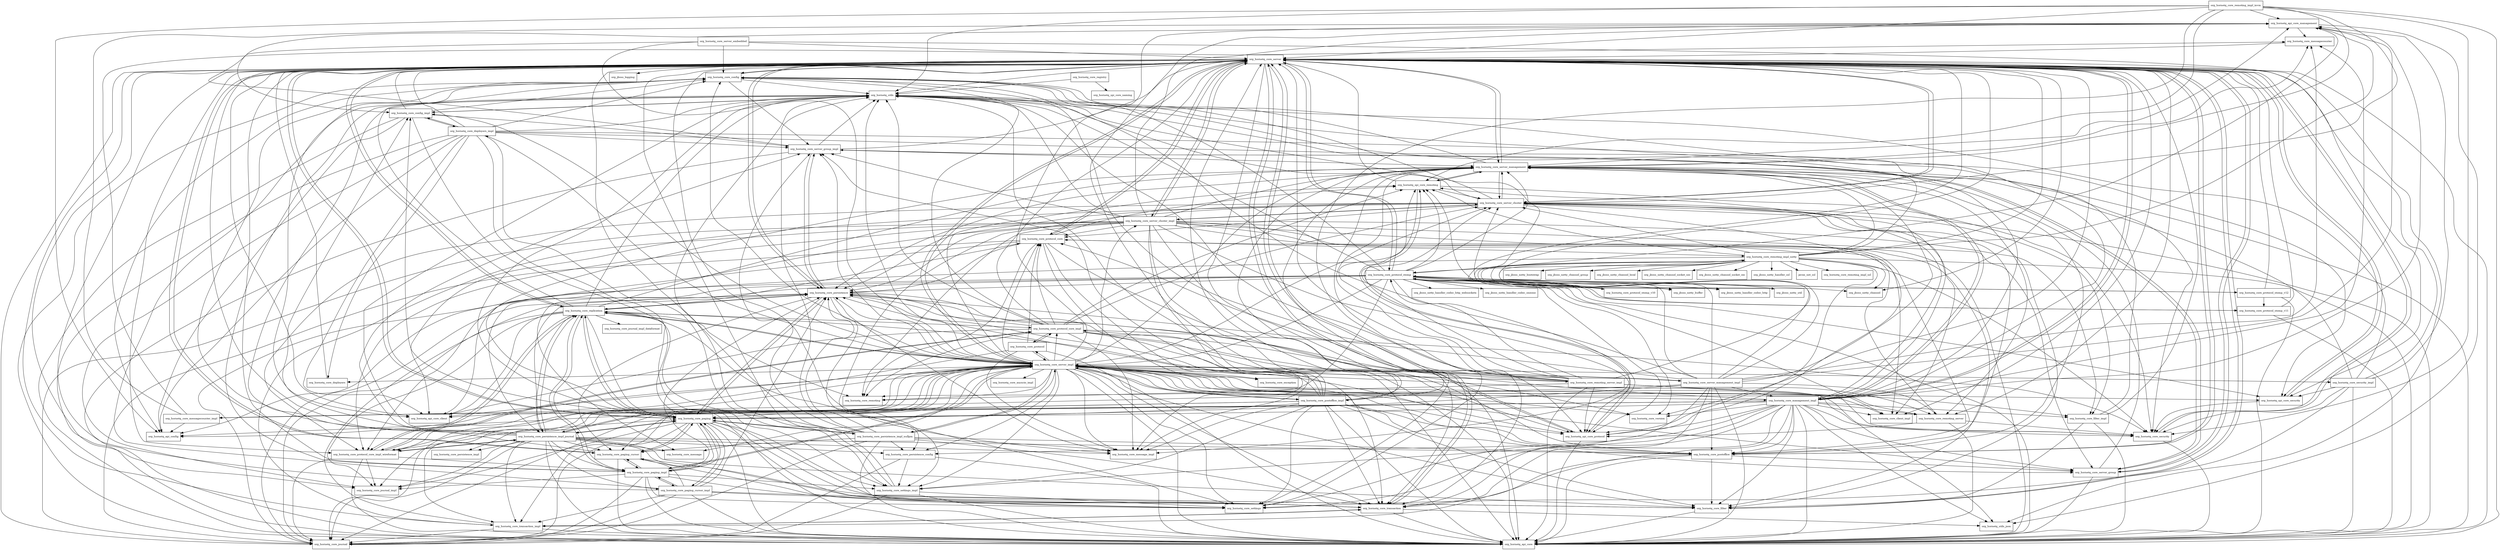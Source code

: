 digraph hornetq_server_2_3_20_Final_redhat_1_package_dependencies {
  node [shape = box, fontsize=10.0];
  org_hornetq_api_core_management -> org_hornetq_core_messagecounter;
  org_hornetq_api_core_management -> org_hornetq_utils_json;
  org_hornetq_core_config -> org_hornetq_api_config;
  org_hornetq_core_config -> org_hornetq_api_core;
  org_hornetq_core_config -> org_hornetq_api_core_client;
  org_hornetq_core_config -> org_hornetq_core_server;
  org_hornetq_core_config -> org_hornetq_core_server_group_impl;
  org_hornetq_core_config -> org_hornetq_utils;
  org_hornetq_core_config_impl -> org_hornetq_api_config;
  org_hornetq_core_config_impl -> org_hornetq_api_core;
  org_hornetq_core_config_impl -> org_hornetq_core_config;
  org_hornetq_core_config_impl -> org_hornetq_core_deployers_impl;
  org_hornetq_core_config_impl -> org_hornetq_core_server;
  org_hornetq_core_config_impl -> org_hornetq_core_server_group_impl;
  org_hornetq_core_config_impl -> org_hornetq_core_settings_impl;
  org_hornetq_core_config_impl -> org_hornetq_utils;
  org_hornetq_core_deployers -> org_hornetq_core_server;
  org_hornetq_core_deployers_impl -> org_hornetq_api_config;
  org_hornetq_core_deployers_impl -> org_hornetq_api_core;
  org_hornetq_core_deployers_impl -> org_hornetq_api_core_client;
  org_hornetq_core_deployers_impl -> org_hornetq_core_config;
  org_hornetq_core_deployers_impl -> org_hornetq_core_config_impl;
  org_hornetq_core_deployers_impl -> org_hornetq_core_deployers;
  org_hornetq_core_deployers_impl -> org_hornetq_core_journal_impl;
  org_hornetq_core_deployers_impl -> org_hornetq_core_security;
  org_hornetq_core_deployers_impl -> org_hornetq_core_server;
  org_hornetq_core_deployers_impl -> org_hornetq_core_server_group_impl;
  org_hornetq_core_deployers_impl -> org_hornetq_core_settings;
  org_hornetq_core_deployers_impl -> org_hornetq_core_settings_impl;
  org_hornetq_core_deployers_impl -> org_hornetq_spi_core_security;
  org_hornetq_core_deployers_impl -> org_hornetq_utils;
  org_hornetq_core_filter -> org_hornetq_api_core;
  org_hornetq_core_filter -> org_hornetq_core_server;
  org_hornetq_core_filter_impl -> org_hornetq_api_core;
  org_hornetq_core_filter_impl -> org_hornetq_core_filter;
  org_hornetq_core_filter_impl -> org_hornetq_core_server;
  org_hornetq_core_filter_impl -> org_hornetq_utils;
  org_hornetq_core_management_impl -> org_hornetq_api_config;
  org_hornetq_core_management_impl -> org_hornetq_api_core;
  org_hornetq_core_management_impl -> org_hornetq_api_core_client;
  org_hornetq_core_management_impl -> org_hornetq_api_core_management;
  org_hornetq_core_management_impl -> org_hornetq_core_client_impl;
  org_hornetq_core_management_impl -> org_hornetq_core_config;
  org_hornetq_core_management_impl -> org_hornetq_core_filter;
  org_hornetq_core_management_impl -> org_hornetq_core_filter_impl;
  org_hornetq_core_management_impl -> org_hornetq_core_messagecounter;
  org_hornetq_core_management_impl -> org_hornetq_core_messagecounter_impl;
  org_hornetq_core_management_impl -> org_hornetq_core_paging;
  org_hornetq_core_management_impl -> org_hornetq_core_persistence;
  org_hornetq_core_management_impl -> org_hornetq_core_persistence_config;
  org_hornetq_core_management_impl -> org_hornetq_core_postoffice;
  org_hornetq_core_management_impl -> org_hornetq_core_remoting_server;
  org_hornetq_core_management_impl -> org_hornetq_core_security;
  org_hornetq_core_management_impl -> org_hornetq_core_server;
  org_hornetq_core_management_impl -> org_hornetq_core_server_cluster;
  org_hornetq_core_management_impl -> org_hornetq_core_server_group;
  org_hornetq_core_management_impl -> org_hornetq_core_server_management;
  org_hornetq_core_management_impl -> org_hornetq_core_settings;
  org_hornetq_core_management_impl -> org_hornetq_core_settings_impl;
  org_hornetq_core_management_impl -> org_hornetq_core_transaction;
  org_hornetq_core_management_impl -> org_hornetq_core_transaction_impl;
  org_hornetq_core_management_impl -> org_hornetq_core_version;
  org_hornetq_core_management_impl -> org_hornetq_spi_core_protocol;
  org_hornetq_core_management_impl -> org_hornetq_spi_core_remoting;
  org_hornetq_core_management_impl -> org_hornetq_utils;
  org_hornetq_core_management_impl -> org_hornetq_utils_json;
  org_hornetq_core_messagecounter -> org_hornetq_core_server;
  org_hornetq_core_messagecounter_impl -> org_hornetq_api_config;
  org_hornetq_core_messagecounter_impl -> org_hornetq_api_core_management;
  org_hornetq_core_messagecounter_impl -> org_hornetq_core_messagecounter;
  org_hornetq_core_paging -> org_hornetq_api_core;
  org_hornetq_core_paging -> org_hornetq_core_config_impl;
  org_hornetq_core_paging -> org_hornetq_core_journal;
  org_hornetq_core_paging -> org_hornetq_core_journal_impl;
  org_hornetq_core_paging -> org_hornetq_core_paging_cursor;
  org_hornetq_core_paging -> org_hornetq_core_paging_cursor_impl;
  org_hornetq_core_paging -> org_hornetq_core_paging_impl;
  org_hornetq_core_paging -> org_hornetq_core_persistence;
  org_hornetq_core_paging -> org_hornetq_core_persistence_impl_journal;
  org_hornetq_core_paging -> org_hornetq_core_persistence_impl_nullpm;
  org_hornetq_core_paging -> org_hornetq_core_replication;
  org_hornetq_core_paging -> org_hornetq_core_server;
  org_hornetq_core_paging -> org_hornetq_core_settings;
  org_hornetq_core_paging -> org_hornetq_core_settings_impl;
  org_hornetq_core_paging -> org_hornetq_core_transaction;
  org_hornetq_core_paging -> org_hornetq_utils;
  org_hornetq_core_paging_cursor -> org_hornetq_api_core;
  org_hornetq_core_paging_cursor -> org_hornetq_core_filter;
  org_hornetq_core_paging_cursor -> org_hornetq_core_paging;
  org_hornetq_core_paging_cursor -> org_hornetq_core_paging_impl;
  org_hornetq_core_paging_cursor -> org_hornetq_core_server;
  org_hornetq_core_paging_cursor -> org_hornetq_core_transaction;
  org_hornetq_core_paging_cursor -> org_hornetq_utils;
  org_hornetq_core_paging_cursor_impl -> org_hornetq_api_core;
  org_hornetq_core_paging_cursor_impl -> org_hornetq_core_filter;
  org_hornetq_core_paging_cursor_impl -> org_hornetq_core_journal;
  org_hornetq_core_paging_cursor_impl -> org_hornetq_core_paging;
  org_hornetq_core_paging_cursor_impl -> org_hornetq_core_paging_cursor;
  org_hornetq_core_paging_cursor_impl -> org_hornetq_core_paging_impl;
  org_hornetq_core_paging_cursor_impl -> org_hornetq_core_persistence;
  org_hornetq_core_paging_cursor_impl -> org_hornetq_core_server;
  org_hornetq_core_paging_cursor_impl -> org_hornetq_core_transaction;
  org_hornetq_core_paging_cursor_impl -> org_hornetq_core_transaction_impl;
  org_hornetq_core_paging_cursor_impl -> org_hornetq_utils;
  org_hornetq_core_paging_impl -> org_hornetq_api_core;
  org_hornetq_core_paging_impl -> org_hornetq_core_journal;
  org_hornetq_core_paging_impl -> org_hornetq_core_journal_impl;
  org_hornetq_core_paging_impl -> org_hornetq_core_paging;
  org_hornetq_core_paging_impl -> org_hornetq_core_paging_cursor;
  org_hornetq_core_paging_impl -> org_hornetq_core_paging_cursor_impl;
  org_hornetq_core_paging_impl -> org_hornetq_core_persistence;
  org_hornetq_core_paging_impl -> org_hornetq_core_replication;
  org_hornetq_core_paging_impl -> org_hornetq_core_server;
  org_hornetq_core_paging_impl -> org_hornetq_core_server_impl;
  org_hornetq_core_paging_impl -> org_hornetq_core_settings;
  org_hornetq_core_paging_impl -> org_hornetq_core_settings_impl;
  org_hornetq_core_paging_impl -> org_hornetq_core_transaction;
  org_hornetq_core_paging_impl -> org_hornetq_utils;
  org_hornetq_core_persistence -> org_hornetq_api_core;
  org_hornetq_core_persistence -> org_hornetq_core_journal;
  org_hornetq_core_persistence -> org_hornetq_core_message_impl;
  org_hornetq_core_persistence -> org_hornetq_core_paging;
  org_hornetq_core_persistence -> org_hornetq_core_paging_cursor;
  org_hornetq_core_persistence -> org_hornetq_core_persistence_config;
  org_hornetq_core_persistence -> org_hornetq_core_postoffice;
  org_hornetq_core_persistence -> org_hornetq_core_replication;
  org_hornetq_core_persistence -> org_hornetq_core_server;
  org_hornetq_core_persistence -> org_hornetq_core_server_group_impl;
  org_hornetq_core_persistence -> org_hornetq_core_transaction;
  org_hornetq_core_persistence_config -> org_hornetq_api_core;
  org_hornetq_core_persistence_config -> org_hornetq_core_journal;
  org_hornetq_core_persistence_config -> org_hornetq_core_settings_impl;
  org_hornetq_core_persistence_impl_journal -> org_hornetq_api_core;
  org_hornetq_core_persistence_impl_journal -> org_hornetq_core_config;
  org_hornetq_core_persistence_impl_journal -> org_hornetq_core_config_impl;
  org_hornetq_core_persistence_impl_journal -> org_hornetq_core_filter;
  org_hornetq_core_persistence_impl_journal -> org_hornetq_core_journal;
  org_hornetq_core_persistence_impl_journal -> org_hornetq_core_journal_impl;
  org_hornetq_core_persistence_impl_journal -> org_hornetq_core_message;
  org_hornetq_core_persistence_impl_journal -> org_hornetq_core_message_impl;
  org_hornetq_core_persistence_impl_journal -> org_hornetq_core_paging;
  org_hornetq_core_persistence_impl_journal -> org_hornetq_core_paging_cursor;
  org_hornetq_core_persistence_impl_journal -> org_hornetq_core_paging_cursor_impl;
  org_hornetq_core_persistence_impl_journal -> org_hornetq_core_paging_impl;
  org_hornetq_core_persistence_impl_journal -> org_hornetq_core_persistence;
  org_hornetq_core_persistence_impl_journal -> org_hornetq_core_persistence_config;
  org_hornetq_core_persistence_impl_journal -> org_hornetq_core_persistence_impl;
  org_hornetq_core_persistence_impl_journal -> org_hornetq_core_postoffice;
  org_hornetq_core_persistence_impl_journal -> org_hornetq_core_protocol_core_impl_wireformat;
  org_hornetq_core_persistence_impl_journal -> org_hornetq_core_replication;
  org_hornetq_core_persistence_impl_journal -> org_hornetq_core_server;
  org_hornetq_core_persistence_impl_journal -> org_hornetq_core_server_group_impl;
  org_hornetq_core_persistence_impl_journal -> org_hornetq_core_server_impl;
  org_hornetq_core_persistence_impl_journal -> org_hornetq_core_transaction;
  org_hornetq_core_persistence_impl_journal -> org_hornetq_core_transaction_impl;
  org_hornetq_core_persistence_impl_journal -> org_hornetq_utils;
  org_hornetq_core_persistence_impl_nullpm -> org_hornetq_api_core;
  org_hornetq_core_persistence_impl_nullpm -> org_hornetq_core_journal;
  org_hornetq_core_persistence_impl_nullpm -> org_hornetq_core_message_impl;
  org_hornetq_core_persistence_impl_nullpm -> org_hornetq_core_paging;
  org_hornetq_core_persistence_impl_nullpm -> org_hornetq_core_paging_cursor;
  org_hornetq_core_persistence_impl_nullpm -> org_hornetq_core_persistence;
  org_hornetq_core_persistence_impl_nullpm -> org_hornetq_core_persistence_config;
  org_hornetq_core_persistence_impl_nullpm -> org_hornetq_core_postoffice;
  org_hornetq_core_persistence_impl_nullpm -> org_hornetq_core_replication;
  org_hornetq_core_persistence_impl_nullpm -> org_hornetq_core_server;
  org_hornetq_core_persistence_impl_nullpm -> org_hornetq_core_server_group_impl;
  org_hornetq_core_persistence_impl_nullpm -> org_hornetq_core_server_impl;
  org_hornetq_core_persistence_impl_nullpm -> org_hornetq_core_transaction;
  org_hornetq_core_persistence_impl_nullpm -> org_hornetq_utils;
  org_hornetq_core_postoffice -> org_hornetq_api_core;
  org_hornetq_core_postoffice -> org_hornetq_core_filter;
  org_hornetq_core_postoffice -> org_hornetq_core_server;
  org_hornetq_core_postoffice -> org_hornetq_core_server_group;
  org_hornetq_core_postoffice -> org_hornetq_core_transaction;
  org_hornetq_core_postoffice_impl -> org_hornetq_api_core;
  org_hornetq_core_postoffice_impl -> org_hornetq_api_core_management;
  org_hornetq_core_postoffice_impl -> org_hornetq_core_filter;
  org_hornetq_core_postoffice_impl -> org_hornetq_core_journal;
  org_hornetq_core_postoffice_impl -> org_hornetq_core_message_impl;
  org_hornetq_core_postoffice_impl -> org_hornetq_core_paging;
  org_hornetq_core_postoffice_impl -> org_hornetq_core_persistence;
  org_hornetq_core_postoffice_impl -> org_hornetq_core_postoffice;
  org_hornetq_core_postoffice_impl -> org_hornetq_core_server;
  org_hornetq_core_postoffice_impl -> org_hornetq_core_server_group;
  org_hornetq_core_postoffice_impl -> org_hornetq_core_server_group_impl;
  org_hornetq_core_postoffice_impl -> org_hornetq_core_server_impl;
  org_hornetq_core_postoffice_impl -> org_hornetq_core_server_management;
  org_hornetq_core_postoffice_impl -> org_hornetq_core_settings;
  org_hornetq_core_postoffice_impl -> org_hornetq_core_settings_impl;
  org_hornetq_core_postoffice_impl -> org_hornetq_core_transaction;
  org_hornetq_core_postoffice_impl -> org_hornetq_core_transaction_impl;
  org_hornetq_core_postoffice_impl -> org_hornetq_utils;
  org_hornetq_core_protocol -> org_hornetq_api_core;
  org_hornetq_core_protocol -> org_hornetq_core_message_impl;
  org_hornetq_core_protocol -> org_hornetq_core_protocol_core;
  org_hornetq_core_protocol -> org_hornetq_core_protocol_core_impl;
  org_hornetq_core_protocol -> org_hornetq_core_protocol_core_impl_wireformat;
  org_hornetq_core_protocol -> org_hornetq_core_server_impl;
  org_hornetq_core_protocol_core -> org_hornetq_api_core;
  org_hornetq_core_protocol_core -> org_hornetq_core_exception;
  org_hornetq_core_protocol_core -> org_hornetq_core_journal;
  org_hornetq_core_protocol_core -> org_hornetq_core_message_impl;
  org_hornetq_core_protocol_core -> org_hornetq_core_persistence;
  org_hornetq_core_protocol_core -> org_hornetq_core_protocol_core_impl_wireformat;
  org_hornetq_core_protocol_core -> org_hornetq_core_remoting;
  org_hornetq_core_protocol_core -> org_hornetq_core_remoting_impl_netty;
  org_hornetq_core_protocol_core -> org_hornetq_core_server;
  org_hornetq_core_protocol_core -> org_hornetq_spi_core_remoting;
  org_hornetq_core_protocol_core_impl -> org_hornetq_api_core;
  org_hornetq_core_protocol_core_impl -> org_hornetq_api_core_client;
  org_hornetq_core_protocol_core_impl -> org_hornetq_core_config;
  org_hornetq_core_protocol_core_impl -> org_hornetq_core_message_impl;
  org_hornetq_core_protocol_core_impl -> org_hornetq_core_persistence;
  org_hornetq_core_protocol_core_impl -> org_hornetq_core_protocol;
  org_hornetq_core_protocol_core_impl -> org_hornetq_core_protocol_core;
  org_hornetq_core_protocol_core_impl -> org_hornetq_core_protocol_core_impl_wireformat;
  org_hornetq_core_protocol_core_impl -> org_hornetq_core_remoting;
  org_hornetq_core_protocol_core_impl -> org_hornetq_core_security;
  org_hornetq_core_protocol_core_impl -> org_hornetq_core_server;
  org_hornetq_core_protocol_core_impl -> org_hornetq_core_server_cluster;
  org_hornetq_core_protocol_core_impl -> org_hornetq_core_version;
  org_hornetq_core_protocol_core_impl -> org_hornetq_spi_core_protocol;
  org_hornetq_core_protocol_core_impl -> org_hornetq_spi_core_remoting;
  org_hornetq_core_protocol_core_impl -> org_hornetq_utils;
  org_hornetq_core_protocol_core_impl_wireformat -> org_hornetq_api_core;
  org_hornetq_core_protocol_core_impl_wireformat -> org_hornetq_core_journal;
  org_hornetq_core_protocol_core_impl_wireformat -> org_hornetq_core_journal_impl;
  org_hornetq_core_protocol_core_impl_wireformat -> org_hornetq_core_paging;
  org_hornetq_core_protocol_core_impl_wireformat -> org_hornetq_core_paging_impl;
  org_hornetq_core_protocol_core_impl_wireformat -> org_hornetq_core_persistence_impl_journal;
  org_hornetq_core_protocol_core_impl_wireformat -> org_hornetq_core_protocol_core_impl;
  org_hornetq_core_protocol_core_impl_wireformat -> org_hornetq_core_replication;
  org_hornetq_core_protocol_stomp -> org_hornetq_api_core;
  org_hornetq_core_protocol_stomp -> org_hornetq_api_core_management;
  org_hornetq_core_protocol_stomp -> org_hornetq_core_client_impl;
  org_hornetq_core_protocol_stomp -> org_hornetq_core_config;
  org_hornetq_core_protocol_stomp -> org_hornetq_core_journal;
  org_hornetq_core_protocol_stomp -> org_hornetq_core_message;
  org_hornetq_core_protocol_stomp -> org_hornetq_core_message_impl;
  org_hornetq_core_protocol_stomp -> org_hornetq_core_persistence;
  org_hornetq_core_protocol_stomp -> org_hornetq_core_persistence_impl_journal;
  org_hornetq_core_protocol_stomp -> org_hornetq_core_protocol_stomp_v10;
  org_hornetq_core_protocol_stomp -> org_hornetq_core_protocol_stomp_v11;
  org_hornetq_core_protocol_stomp -> org_hornetq_core_protocol_stomp_v12;
  org_hornetq_core_protocol_stomp -> org_hornetq_core_remoting;
  org_hornetq_core_protocol_stomp -> org_hornetq_core_server;
  org_hornetq_core_protocol_stomp -> org_hornetq_core_server_impl;
  org_hornetq_core_protocol_stomp -> org_hornetq_core_server_management;
  org_hornetq_core_protocol_stomp -> org_hornetq_core_version;
  org_hornetq_core_protocol_stomp -> org_hornetq_spi_core_protocol;
  org_hornetq_core_protocol_stomp -> org_hornetq_spi_core_remoting;
  org_hornetq_core_protocol_stomp -> org_hornetq_spi_core_security;
  org_hornetq_core_protocol_stomp -> org_hornetq_utils;
  org_hornetq_core_protocol_stomp -> org_jboss_netty_buffer;
  org_hornetq_core_protocol_stomp -> org_jboss_netty_channel;
  org_hornetq_core_protocol_stomp -> org_jboss_netty_handler_codec_http;
  org_hornetq_core_protocol_stomp -> org_jboss_netty_handler_codec_http_websocketx;
  org_hornetq_core_protocol_stomp -> org_jboss_netty_handler_codec_oneone;
  org_hornetq_core_protocol_stomp -> org_jboss_netty_util;
  org_hornetq_core_protocol_stomp_v10 -> org_hornetq_core_protocol_stomp;
  org_hornetq_core_protocol_stomp_v10 -> org_hornetq_core_server;
  org_hornetq_core_protocol_stomp_v11 -> org_hornetq_api_core;
  org_hornetq_core_protocol_stomp_v11 -> org_hornetq_core_protocol_stomp;
  org_hornetq_core_protocol_stomp_v11 -> org_hornetq_core_server;
  org_hornetq_core_protocol_stomp_v12 -> org_hornetq_api_core;
  org_hornetq_core_protocol_stomp_v12 -> org_hornetq_core_protocol_stomp;
  org_hornetq_core_protocol_stomp_v12 -> org_hornetq_core_protocol_stomp_v11;
  org_hornetq_core_protocol_stomp_v12 -> org_hornetq_core_server;
  org_hornetq_core_registry -> org_hornetq_spi_core_naming;
  org_hornetq_core_registry -> org_hornetq_utils;
  org_hornetq_core_remoting_impl_invm -> org_hornetq_api_config;
  org_hornetq_core_remoting_impl_invm -> org_hornetq_api_core;
  org_hornetq_core_remoting_impl_invm -> org_hornetq_api_core_management;
  org_hornetq_core_remoting_impl_invm -> org_hornetq_core_security;
  org_hornetq_core_remoting_impl_invm -> org_hornetq_core_server;
  org_hornetq_core_remoting_impl_invm -> org_hornetq_core_server_cluster;
  org_hornetq_core_remoting_impl_invm -> org_hornetq_core_server_management;
  org_hornetq_core_remoting_impl_invm -> org_hornetq_spi_core_protocol;
  org_hornetq_core_remoting_impl_invm -> org_hornetq_spi_core_remoting;
  org_hornetq_core_remoting_impl_invm -> org_hornetq_utils;
  org_hornetq_core_remoting_impl_netty -> javax_net_ssl;
  org_hornetq_core_remoting_impl_netty -> org_hornetq_api_config;
  org_hornetq_core_remoting_impl_netty -> org_hornetq_api_core;
  org_hornetq_core_remoting_impl_netty -> org_hornetq_api_core_management;
  org_hornetq_core_remoting_impl_netty -> org_hornetq_core_protocol_stomp;
  org_hornetq_core_remoting_impl_netty -> org_hornetq_core_remoting_impl_ssl;
  org_hornetq_core_remoting_impl_netty -> org_hornetq_core_security;
  org_hornetq_core_remoting_impl_netty -> org_hornetq_core_server;
  org_hornetq_core_remoting_impl_netty -> org_hornetq_core_server_cluster;
  org_hornetq_core_remoting_impl_netty -> org_hornetq_core_server_management;
  org_hornetq_core_remoting_impl_netty -> org_hornetq_spi_core_protocol;
  org_hornetq_core_remoting_impl_netty -> org_hornetq_spi_core_remoting;
  org_hornetq_core_remoting_impl_netty -> org_hornetq_utils;
  org_hornetq_core_remoting_impl_netty -> org_jboss_netty_bootstrap;
  org_hornetq_core_remoting_impl_netty -> org_jboss_netty_buffer;
  org_hornetq_core_remoting_impl_netty -> org_jboss_netty_channel;
  org_hornetq_core_remoting_impl_netty -> org_jboss_netty_channel_group;
  org_hornetq_core_remoting_impl_netty -> org_jboss_netty_channel_local;
  org_hornetq_core_remoting_impl_netty -> org_jboss_netty_channel_socket_nio;
  org_hornetq_core_remoting_impl_netty -> org_jboss_netty_channel_socket_oio;
  org_hornetq_core_remoting_impl_netty -> org_jboss_netty_handler_codec_http;
  org_hornetq_core_remoting_impl_netty -> org_jboss_netty_handler_ssl;
  org_hornetq_core_remoting_impl_netty -> org_jboss_netty_util;
  org_hornetq_core_remoting_server -> org_hornetq_api_core;
  org_hornetq_core_remoting_server -> org_hornetq_core_protocol_core;
  org_hornetq_core_remoting_server -> org_hornetq_core_security;
  org_hornetq_core_remoting_server -> org_hornetq_spi_core_protocol;
  org_hornetq_core_remoting_server_impl -> org_hornetq_api_core;
  org_hornetq_core_remoting_server_impl -> org_hornetq_core_config;
  org_hornetq_core_remoting_server_impl -> org_hornetq_core_protocol_core;
  org_hornetq_core_remoting_server_impl -> org_hornetq_core_protocol_core_impl;
  org_hornetq_core_remoting_server_impl -> org_hornetq_core_protocol_stomp;
  org_hornetq_core_remoting_server_impl -> org_hornetq_core_remoting;
  org_hornetq_core_remoting_server_impl -> org_hornetq_core_remoting_impl_netty;
  org_hornetq_core_remoting_server_impl -> org_hornetq_core_remoting_server;
  org_hornetq_core_remoting_server_impl -> org_hornetq_core_security;
  org_hornetq_core_remoting_server_impl -> org_hornetq_core_server;
  org_hornetq_core_remoting_server_impl -> org_hornetq_core_server_cluster;
  org_hornetq_core_remoting_server_impl -> org_hornetq_core_server_impl;
  org_hornetq_core_remoting_server_impl -> org_hornetq_core_server_management;
  org_hornetq_core_remoting_server_impl -> org_hornetq_spi_core_protocol;
  org_hornetq_core_remoting_server_impl -> org_hornetq_spi_core_remoting;
  org_hornetq_core_remoting_server_impl -> org_hornetq_utils;
  org_hornetq_core_replication -> org_hornetq_api_core;
  org_hornetq_core_replication -> org_hornetq_api_core_client;
  org_hornetq_core_replication -> org_hornetq_core_config;
  org_hornetq_core_replication -> org_hornetq_core_journal;
  org_hornetq_core_replication -> org_hornetq_core_journal_impl;
  org_hornetq_core_replication -> org_hornetq_core_journal_impl_dataformat;
  org_hornetq_core_replication -> org_hornetq_core_paging;
  org_hornetq_core_replication -> org_hornetq_core_paging_impl;
  org_hornetq_core_replication -> org_hornetq_core_persistence;
  org_hornetq_core_replication -> org_hornetq_core_persistence_impl_journal;
  org_hornetq_core_replication -> org_hornetq_core_protocol_core;
  org_hornetq_core_replication -> org_hornetq_core_protocol_core_impl;
  org_hornetq_core_replication -> org_hornetq_core_protocol_core_impl_wireformat;
  org_hornetq_core_replication -> org_hornetq_core_remoting;
  org_hornetq_core_replication -> org_hornetq_core_server;
  org_hornetq_core_replication -> org_hornetq_core_server_impl;
  org_hornetq_core_replication -> org_hornetq_core_server_management;
  org_hornetq_core_replication -> org_hornetq_core_settings;
  org_hornetq_core_replication -> org_hornetq_spi_core_protocol;
  org_hornetq_core_replication -> org_hornetq_utils;
  org_hornetq_core_security -> org_hornetq_api_core;
  org_hornetq_core_security -> org_hornetq_core_server;
  org_hornetq_core_security_impl -> org_hornetq_api_core;
  org_hornetq_core_security_impl -> org_hornetq_api_core_management;
  org_hornetq_core_security_impl -> org_hornetq_core_security;
  org_hornetq_core_security_impl -> org_hornetq_core_server;
  org_hornetq_core_security_impl -> org_hornetq_core_server_management;
  org_hornetq_core_security_impl -> org_hornetq_core_settings;
  org_hornetq_core_security_impl -> org_hornetq_spi_core_security;
  org_hornetq_core_security_impl -> org_hornetq_utils;
  org_hornetq_core_server -> org_hornetq_api_core;
  org_hornetq_core_server -> org_hornetq_api_core_client;
  org_hornetq_core_server -> org_hornetq_core_client_impl;
  org_hornetq_core_server -> org_hornetq_core_config;
  org_hornetq_core_server -> org_hornetq_core_filter;
  org_hornetq_core_server -> org_hornetq_core_journal;
  org_hornetq_core_server -> org_hornetq_core_journal_impl;
  org_hornetq_core_server -> org_hornetq_core_management_impl;
  org_hornetq_core_server -> org_hornetq_core_message_impl;
  org_hornetq_core_server -> org_hornetq_core_paging;
  org_hornetq_core_server -> org_hornetq_core_paging_cursor;
  org_hornetq_core_server -> org_hornetq_core_persistence;
  org_hornetq_core_server -> org_hornetq_core_postoffice;
  org_hornetq_core_server -> org_hornetq_core_protocol_core;
  org_hornetq_core_server -> org_hornetq_core_protocol_core_impl_wireformat;
  org_hornetq_core_server -> org_hornetq_core_protocol_stomp;
  org_hornetq_core_server -> org_hornetq_core_remoting_server;
  org_hornetq_core_server -> org_hornetq_core_replication;
  org_hornetq_core_server -> org_hornetq_core_security;
  org_hornetq_core_server -> org_hornetq_core_server_cluster;
  org_hornetq_core_server -> org_hornetq_core_server_cluster_impl;
  org_hornetq_core_server -> org_hornetq_core_server_group;
  org_hornetq_core_server -> org_hornetq_core_server_impl;
  org_hornetq_core_server -> org_hornetq_core_server_management;
  org_hornetq_core_server -> org_hornetq_core_settings;
  org_hornetq_core_server -> org_hornetq_core_transaction;
  org_hornetq_core_server -> org_hornetq_core_version;
  org_hornetq_core_server -> org_hornetq_spi_core_protocol;
  org_hornetq_core_server -> org_hornetq_spi_core_security;
  org_hornetq_core_server -> org_hornetq_utils;
  org_hornetq_core_server -> org_hornetq_utils_json;
  org_hornetq_core_server -> org_jboss_logging;
  org_hornetq_core_server -> org_jboss_netty_channel;
  org_hornetq_core_server_cluster -> org_hornetq_api_core;
  org_hornetq_core_server_cluster -> org_hornetq_api_core_client;
  org_hornetq_core_server_cluster -> org_hornetq_core_client_impl;
  org_hornetq_core_server_cluster -> org_hornetq_core_config;
  org_hornetq_core_server_cluster -> org_hornetq_core_filter;
  org_hornetq_core_server_cluster -> org_hornetq_core_filter_impl;
  org_hornetq_core_server_cluster -> org_hornetq_core_persistence;
  org_hornetq_core_server_cluster -> org_hornetq_core_postoffice;
  org_hornetq_core_server_cluster -> org_hornetq_core_protocol_core;
  org_hornetq_core_server_cluster -> org_hornetq_core_protocol_core_impl_wireformat;
  org_hornetq_core_server_cluster -> org_hornetq_core_server;
  org_hornetq_core_server_cluster -> org_hornetq_core_server_cluster_impl;
  org_hornetq_core_server_cluster -> org_hornetq_core_server_management;
  org_hornetq_core_server_cluster -> org_hornetq_core_settings_impl;
  org_hornetq_core_server_cluster -> org_hornetq_spi_core_protocol;
  org_hornetq_core_server_cluster -> org_hornetq_utils;
  org_hornetq_core_server_cluster_impl -> org_hornetq_api_core;
  org_hornetq_core_server_cluster_impl -> org_hornetq_api_core_client;
  org_hornetq_core_server_cluster_impl -> org_hornetq_api_core_management;
  org_hornetq_core_server_cluster_impl -> org_hornetq_core_client_impl;
  org_hornetq_core_server_cluster_impl -> org_hornetq_core_filter;
  org_hornetq_core_server_cluster_impl -> org_hornetq_core_filter_impl;
  org_hornetq_core_server_cluster_impl -> org_hornetq_core_journal;
  org_hornetq_core_server_cluster_impl -> org_hornetq_core_message_impl;
  org_hornetq_core_server_cluster_impl -> org_hornetq_core_persistence;
  org_hornetq_core_server_cluster_impl -> org_hornetq_core_postoffice;
  org_hornetq_core_server_cluster_impl -> org_hornetq_core_postoffice_impl;
  org_hornetq_core_server_cluster_impl -> org_hornetq_core_protocol_core;
  org_hornetq_core_server_cluster_impl -> org_hornetq_core_protocol_core_impl_wireformat;
  org_hornetq_core_server_cluster_impl -> org_hornetq_core_remoting;
  org_hornetq_core_server_cluster_impl -> org_hornetq_core_server;
  org_hornetq_core_server_cluster_impl -> org_hornetq_core_server_cluster;
  org_hornetq_core_server_cluster_impl -> org_hornetq_core_server_group;
  org_hornetq_core_server_cluster_impl -> org_hornetq_core_server_group_impl;
  org_hornetq_core_server_cluster_impl -> org_hornetq_core_server_management;
  org_hornetq_core_server_cluster_impl -> org_hornetq_core_transaction;
  org_hornetq_core_server_cluster_impl -> org_hornetq_core_transaction_impl;
  org_hornetq_core_server_cluster_impl -> org_hornetq_spi_core_protocol;
  org_hornetq_core_server_cluster_impl -> org_hornetq_utils;
  org_hornetq_core_server_embedded -> org_hornetq_core_config;
  org_hornetq_core_server_embedded -> org_hornetq_core_config_impl;
  org_hornetq_core_server_embedded -> org_hornetq_core_server;
  org_hornetq_core_server_embedded -> org_hornetq_core_server_impl;
  org_hornetq_core_server_embedded -> org_hornetq_spi_core_security;
  org_hornetq_core_server_group -> org_hornetq_api_core;
  org_hornetq_core_server_group -> org_hornetq_core_server;
  org_hornetq_core_server_group -> org_hornetq_core_server_group_impl;
  org_hornetq_core_server_group -> org_hornetq_core_server_management;
  org_hornetq_core_server_group_impl -> org_hornetq_api_core;
  org_hornetq_core_server_group_impl -> org_hornetq_api_core_management;
  org_hornetq_core_server_group_impl -> org_hornetq_core_persistence;
  org_hornetq_core_server_group_impl -> org_hornetq_core_server;
  org_hornetq_core_server_group_impl -> org_hornetq_core_server_group;
  org_hornetq_core_server_group_impl -> org_hornetq_core_server_management;
  org_hornetq_core_server_group_impl -> org_hornetq_utils;
  org_hornetq_core_server_impl -> org_hornetq_api_config;
  org_hornetq_core_server_impl -> org_hornetq_api_core;
  org_hornetq_core_server_impl -> org_hornetq_api_core_client;
  org_hornetq_core_server_impl -> org_hornetq_api_core_management;
  org_hornetq_core_server_impl -> org_hornetq_core_asyncio_impl;
  org_hornetq_core_server_impl -> org_hornetq_core_client_impl;
  org_hornetq_core_server_impl -> org_hornetq_core_config;
  org_hornetq_core_server_impl -> org_hornetq_core_config_impl;
  org_hornetq_core_server_impl -> org_hornetq_core_deployers;
  org_hornetq_core_server_impl -> org_hornetq_core_deployers_impl;
  org_hornetq_core_server_impl -> org_hornetq_core_exception;
  org_hornetq_core_server_impl -> org_hornetq_core_filter;
  org_hornetq_core_server_impl -> org_hornetq_core_filter_impl;
  org_hornetq_core_server_impl -> org_hornetq_core_journal;
  org_hornetq_core_server_impl -> org_hornetq_core_journal_impl;
  org_hornetq_core_server_impl -> org_hornetq_core_management_impl;
  org_hornetq_core_server_impl -> org_hornetq_core_message;
  org_hornetq_core_server_impl -> org_hornetq_core_message_impl;
  org_hornetq_core_server_impl -> org_hornetq_core_paging;
  org_hornetq_core_server_impl -> org_hornetq_core_paging_cursor;
  org_hornetq_core_server_impl -> org_hornetq_core_paging_impl;
  org_hornetq_core_server_impl -> org_hornetq_core_persistence;
  org_hornetq_core_server_impl -> org_hornetq_core_persistence_config;
  org_hornetq_core_server_impl -> org_hornetq_core_persistence_impl;
  org_hornetq_core_server_impl -> org_hornetq_core_persistence_impl_journal;
  org_hornetq_core_server_impl -> org_hornetq_core_persistence_impl_nullpm;
  org_hornetq_core_server_impl -> org_hornetq_core_postoffice;
  org_hornetq_core_server_impl -> org_hornetq_core_postoffice_impl;
  org_hornetq_core_server_impl -> org_hornetq_core_protocol;
  org_hornetq_core_server_impl -> org_hornetq_core_protocol_core;
  org_hornetq_core_server_impl -> org_hornetq_core_protocol_core_impl;
  org_hornetq_core_server_impl -> org_hornetq_core_protocol_core_impl_wireformat;
  org_hornetq_core_server_impl -> org_hornetq_core_remoting;
  org_hornetq_core_server_impl -> org_hornetq_core_remoting_server;
  org_hornetq_core_server_impl -> org_hornetq_core_remoting_server_impl;
  org_hornetq_core_server_impl -> org_hornetq_core_replication;
  org_hornetq_core_server_impl -> org_hornetq_core_security;
  org_hornetq_core_server_impl -> org_hornetq_core_security_impl;
  org_hornetq_core_server_impl -> org_hornetq_core_server;
  org_hornetq_core_server_impl -> org_hornetq_core_server_cluster;
  org_hornetq_core_server_impl -> org_hornetq_core_server_cluster_impl;
  org_hornetq_core_server_impl -> org_hornetq_core_server_group;
  org_hornetq_core_server_impl -> org_hornetq_core_server_group_impl;
  org_hornetq_core_server_impl -> org_hornetq_core_server_management;
  org_hornetq_core_server_impl -> org_hornetq_core_server_management_impl;
  org_hornetq_core_server_impl -> org_hornetq_core_settings;
  org_hornetq_core_server_impl -> org_hornetq_core_settings_impl;
  org_hornetq_core_server_impl -> org_hornetq_core_transaction;
  org_hornetq_core_server_impl -> org_hornetq_core_transaction_impl;
  org_hornetq_core_server_impl -> org_hornetq_core_version;
  org_hornetq_core_server_impl -> org_hornetq_spi_core_protocol;
  org_hornetq_core_server_impl -> org_hornetq_spi_core_remoting;
  org_hornetq_core_server_impl -> org_hornetq_spi_core_security;
  org_hornetq_core_server_impl -> org_hornetq_utils;
  org_hornetq_core_server_impl -> org_hornetq_utils_json;
  org_hornetq_core_server_management -> org_hornetq_api_core;
  org_hornetq_core_server_management -> org_hornetq_api_core_management;
  org_hornetq_core_server_management -> org_hornetq_core_config;
  org_hornetq_core_server_management -> org_hornetq_core_management_impl;
  org_hornetq_core_server_management -> org_hornetq_core_messagecounter;
  org_hornetq_core_server_management -> org_hornetq_core_paging;
  org_hornetq_core_server_management -> org_hornetq_core_persistence;
  org_hornetq_core_server_management -> org_hornetq_core_postoffice;
  org_hornetq_core_server_management -> org_hornetq_core_remoting_server;
  org_hornetq_core_server_management -> org_hornetq_core_server;
  org_hornetq_core_server_management -> org_hornetq_core_server_cluster;
  org_hornetq_core_server_management -> org_hornetq_core_settings;
  org_hornetq_core_server_management -> org_hornetq_core_transaction;
  org_hornetq_core_server_management -> org_hornetq_spi_core_remoting;
  org_hornetq_core_server_management_impl -> org_hornetq_api_core;
  org_hornetq_core_server_management_impl -> org_hornetq_api_core_management;
  org_hornetq_core_server_management_impl -> org_hornetq_core_config;
  org_hornetq_core_server_management_impl -> org_hornetq_core_management_impl;
  org_hornetq_core_server_management_impl -> org_hornetq_core_messagecounter;
  org_hornetq_core_server_management_impl -> org_hornetq_core_messagecounter_impl;
  org_hornetq_core_server_management_impl -> org_hornetq_core_paging;
  org_hornetq_core_server_management_impl -> org_hornetq_core_persistence;
  org_hornetq_core_server_management_impl -> org_hornetq_core_postoffice;
  org_hornetq_core_server_management_impl -> org_hornetq_core_remoting_server;
  org_hornetq_core_server_management_impl -> org_hornetq_core_server;
  org_hornetq_core_server_management_impl -> org_hornetq_core_server_cluster;
  org_hornetq_core_server_management_impl -> org_hornetq_core_server_impl;
  org_hornetq_core_server_management_impl -> org_hornetq_core_server_management;
  org_hornetq_core_server_management_impl -> org_hornetq_core_settings;
  org_hornetq_core_server_management_impl -> org_hornetq_core_transaction;
  org_hornetq_core_server_management_impl -> org_hornetq_spi_core_remoting;
  org_hornetq_core_server_management_impl -> org_hornetq_utils;
  org_hornetq_core_settings_impl -> org_hornetq_api_core;
  org_hornetq_core_settings_impl -> org_hornetq_core_journal;
  org_hornetq_core_settings_impl -> org_hornetq_core_server;
  org_hornetq_core_settings_impl -> org_hornetq_core_settings;
  org_hornetq_core_settings_impl -> org_hornetq_utils;
  org_hornetq_core_transaction -> org_hornetq_api_core;
  org_hornetq_core_transaction -> org_hornetq_core_server;
  org_hornetq_core_transaction -> org_hornetq_core_transaction_impl;
  org_hornetq_core_transaction -> org_hornetq_utils_json;
  org_hornetq_core_transaction_impl -> org_hornetq_api_core;
  org_hornetq_core_transaction_impl -> org_hornetq_core_journal;
  org_hornetq_core_transaction_impl -> org_hornetq_core_persistence;
  org_hornetq_core_transaction_impl -> org_hornetq_core_server;
  org_hornetq_core_transaction_impl -> org_hornetq_core_transaction;
  org_hornetq_spi_core_protocol -> org_hornetq_api_core;
  org_hornetq_spi_core_protocol -> org_hornetq_core_server;
  org_hornetq_spi_core_protocol -> org_hornetq_spi_core_remoting;
  org_hornetq_spi_core_remoting -> org_hornetq_core_security;
  org_hornetq_spi_core_remoting -> org_hornetq_core_server;
  org_hornetq_spi_core_remoting -> org_hornetq_core_server_cluster;
  org_hornetq_spi_core_remoting -> org_hornetq_core_server_management;
  org_hornetq_spi_core_remoting -> org_hornetq_spi_core_protocol;
  org_hornetq_spi_core_security -> org_hornetq_core_security;
  org_hornetq_spi_core_security -> org_hornetq_core_server;
  org_hornetq_utils -> org_hornetq_core_config_impl;
}
